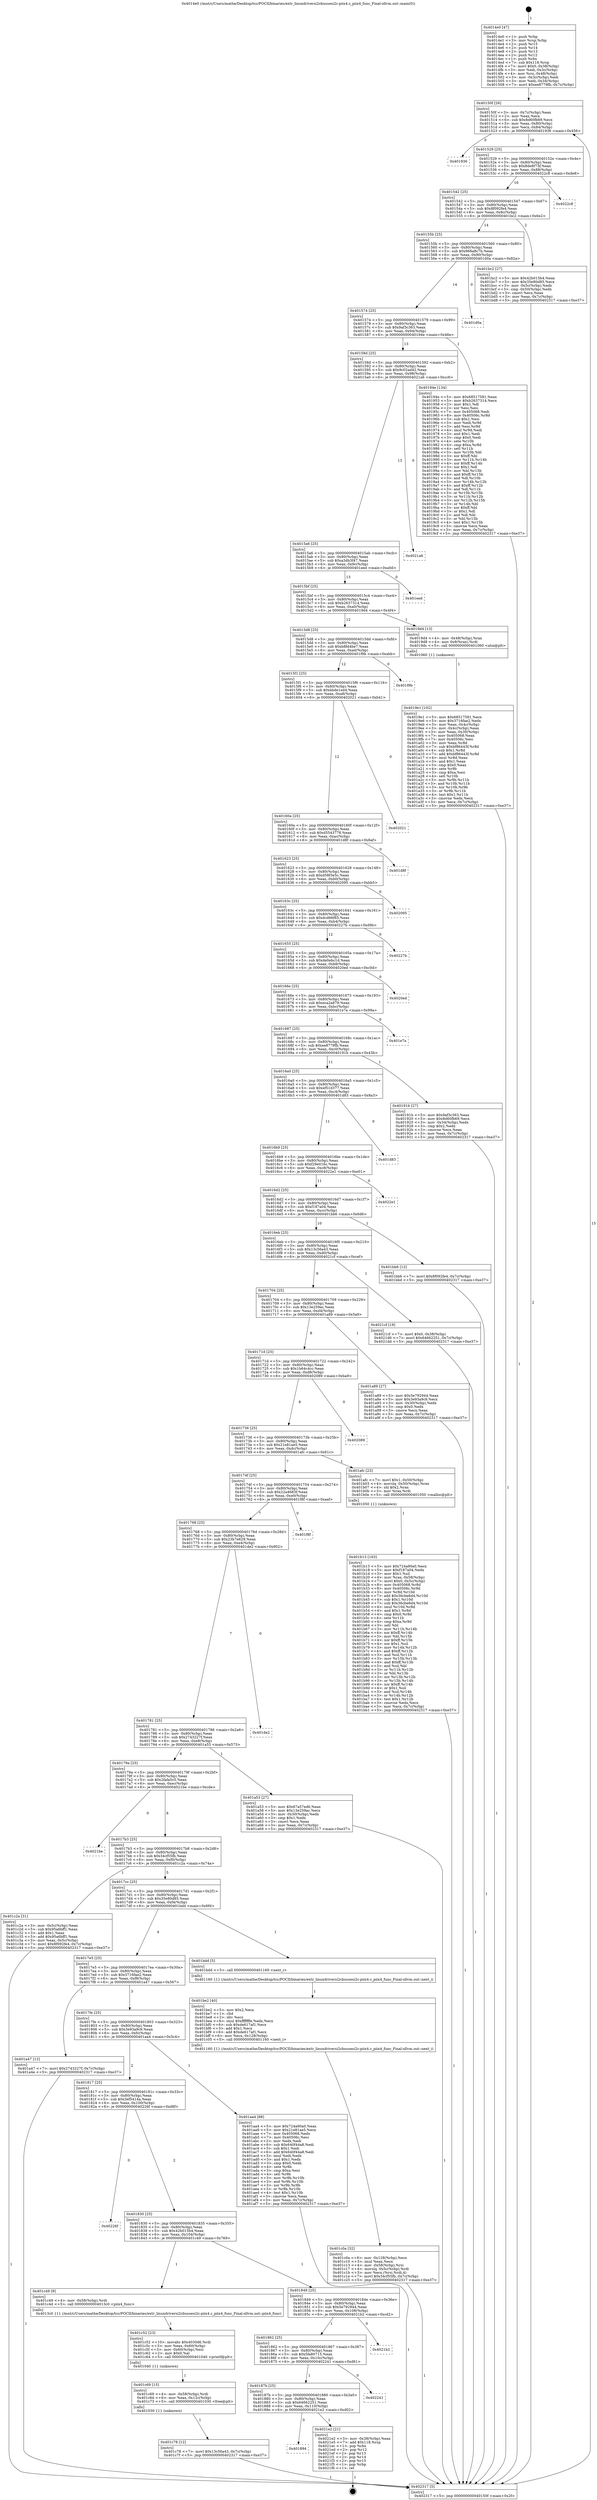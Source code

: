 digraph "0x4014e0" {
  label = "0x4014e0 (/mnt/c/Users/mathe/Desktop/tcc/POCII/binaries/extr_linuxdriversi2cbussesi2c-piix4.c_piix4_func_Final-ollvm.out::main(0))"
  labelloc = "t"
  node[shape=record]

  Entry [label="",width=0.3,height=0.3,shape=circle,fillcolor=black,style=filled]
  "0x40150f" [label="{
     0x40150f [26]\l
     | [instrs]\l
     &nbsp;&nbsp;0x40150f \<+3\>: mov -0x7c(%rbp),%eax\l
     &nbsp;&nbsp;0x401512 \<+2\>: mov %eax,%ecx\l
     &nbsp;&nbsp;0x401514 \<+6\>: sub $0x8d60fb69,%ecx\l
     &nbsp;&nbsp;0x40151a \<+3\>: mov %eax,-0x80(%rbp)\l
     &nbsp;&nbsp;0x40151d \<+6\>: mov %ecx,-0x84(%rbp)\l
     &nbsp;&nbsp;0x401523 \<+6\>: je 0000000000401936 \<main+0x456\>\l
  }"]
  "0x401936" [label="{
     0x401936\l
  }", style=dashed]
  "0x401529" [label="{
     0x401529 [25]\l
     | [instrs]\l
     &nbsp;&nbsp;0x401529 \<+5\>: jmp 000000000040152e \<main+0x4e\>\l
     &nbsp;&nbsp;0x40152e \<+3\>: mov -0x80(%rbp),%eax\l
     &nbsp;&nbsp;0x401531 \<+5\>: sub $0x8de8f73f,%eax\l
     &nbsp;&nbsp;0x401536 \<+6\>: mov %eax,-0x88(%rbp)\l
     &nbsp;&nbsp;0x40153c \<+6\>: je 00000000004022c8 \<main+0xde8\>\l
  }"]
  Exit [label="",width=0.3,height=0.3,shape=circle,fillcolor=black,style=filled,peripheries=2]
  "0x4022c8" [label="{
     0x4022c8\l
  }", style=dashed]
  "0x401542" [label="{
     0x401542 [25]\l
     | [instrs]\l
     &nbsp;&nbsp;0x401542 \<+5\>: jmp 0000000000401547 \<main+0x67\>\l
     &nbsp;&nbsp;0x401547 \<+3\>: mov -0x80(%rbp),%eax\l
     &nbsp;&nbsp;0x40154a \<+5\>: sub $0x8f092fe4,%eax\l
     &nbsp;&nbsp;0x40154f \<+6\>: mov %eax,-0x8c(%rbp)\l
     &nbsp;&nbsp;0x401555 \<+6\>: je 0000000000401bc2 \<main+0x6e2\>\l
  }"]
  "0x401894" [label="{
     0x401894\l
  }", style=dashed]
  "0x401bc2" [label="{
     0x401bc2 [27]\l
     | [instrs]\l
     &nbsp;&nbsp;0x401bc2 \<+5\>: mov $0x42b015b4,%eax\l
     &nbsp;&nbsp;0x401bc7 \<+5\>: mov $0x35e80d85,%ecx\l
     &nbsp;&nbsp;0x401bcc \<+3\>: mov -0x5c(%rbp),%edx\l
     &nbsp;&nbsp;0x401bcf \<+3\>: cmp -0x50(%rbp),%edx\l
     &nbsp;&nbsp;0x401bd2 \<+3\>: cmovl %ecx,%eax\l
     &nbsp;&nbsp;0x401bd5 \<+3\>: mov %eax,-0x7c(%rbp)\l
     &nbsp;&nbsp;0x401bd8 \<+5\>: jmp 0000000000402317 \<main+0xe37\>\l
  }"]
  "0x40155b" [label="{
     0x40155b [25]\l
     | [instrs]\l
     &nbsp;&nbsp;0x40155b \<+5\>: jmp 0000000000401560 \<main+0x80\>\l
     &nbsp;&nbsp;0x401560 \<+3\>: mov -0x80(%rbp),%eax\l
     &nbsp;&nbsp;0x401563 \<+5\>: sub $0x966a8c7b,%eax\l
     &nbsp;&nbsp;0x401568 \<+6\>: mov %eax,-0x90(%rbp)\l
     &nbsp;&nbsp;0x40156e \<+6\>: je 0000000000401d0a \<main+0x82a\>\l
  }"]
  "0x4021e2" [label="{
     0x4021e2 [21]\l
     | [instrs]\l
     &nbsp;&nbsp;0x4021e2 \<+3\>: mov -0x38(%rbp),%eax\l
     &nbsp;&nbsp;0x4021e5 \<+7\>: add $0x118,%rsp\l
     &nbsp;&nbsp;0x4021ec \<+1\>: pop %rbx\l
     &nbsp;&nbsp;0x4021ed \<+2\>: pop %r12\l
     &nbsp;&nbsp;0x4021ef \<+2\>: pop %r13\l
     &nbsp;&nbsp;0x4021f1 \<+2\>: pop %r14\l
     &nbsp;&nbsp;0x4021f3 \<+2\>: pop %r15\l
     &nbsp;&nbsp;0x4021f5 \<+1\>: pop %rbp\l
     &nbsp;&nbsp;0x4021f6 \<+1\>: ret\l
  }"]
  "0x401d0a" [label="{
     0x401d0a\l
  }", style=dashed]
  "0x401574" [label="{
     0x401574 [25]\l
     | [instrs]\l
     &nbsp;&nbsp;0x401574 \<+5\>: jmp 0000000000401579 \<main+0x99\>\l
     &nbsp;&nbsp;0x401579 \<+3\>: mov -0x80(%rbp),%eax\l
     &nbsp;&nbsp;0x40157c \<+5\>: sub $0x9af3c363,%eax\l
     &nbsp;&nbsp;0x401581 \<+6\>: mov %eax,-0x94(%rbp)\l
     &nbsp;&nbsp;0x401587 \<+6\>: je 000000000040194e \<main+0x46e\>\l
  }"]
  "0x40187b" [label="{
     0x40187b [25]\l
     | [instrs]\l
     &nbsp;&nbsp;0x40187b \<+5\>: jmp 0000000000401880 \<main+0x3a0\>\l
     &nbsp;&nbsp;0x401880 \<+3\>: mov -0x80(%rbp),%eax\l
     &nbsp;&nbsp;0x401883 \<+5\>: sub $0x64662251,%eax\l
     &nbsp;&nbsp;0x401888 \<+6\>: mov %eax,-0x110(%rbp)\l
     &nbsp;&nbsp;0x40188e \<+6\>: je 00000000004021e2 \<main+0xd02\>\l
  }"]
  "0x40194e" [label="{
     0x40194e [134]\l
     | [instrs]\l
     &nbsp;&nbsp;0x40194e \<+5\>: mov $0x68517581,%eax\l
     &nbsp;&nbsp;0x401953 \<+5\>: mov $0xb2637314,%ecx\l
     &nbsp;&nbsp;0x401958 \<+2\>: mov $0x1,%dl\l
     &nbsp;&nbsp;0x40195a \<+2\>: xor %esi,%esi\l
     &nbsp;&nbsp;0x40195c \<+7\>: mov 0x405068,%edi\l
     &nbsp;&nbsp;0x401963 \<+8\>: mov 0x40506c,%r8d\l
     &nbsp;&nbsp;0x40196b \<+3\>: sub $0x1,%esi\l
     &nbsp;&nbsp;0x40196e \<+3\>: mov %edi,%r9d\l
     &nbsp;&nbsp;0x401971 \<+3\>: add %esi,%r9d\l
     &nbsp;&nbsp;0x401974 \<+4\>: imul %r9d,%edi\l
     &nbsp;&nbsp;0x401978 \<+3\>: and $0x1,%edi\l
     &nbsp;&nbsp;0x40197b \<+3\>: cmp $0x0,%edi\l
     &nbsp;&nbsp;0x40197e \<+4\>: sete %r10b\l
     &nbsp;&nbsp;0x401982 \<+4\>: cmp $0xa,%r8d\l
     &nbsp;&nbsp;0x401986 \<+4\>: setl %r11b\l
     &nbsp;&nbsp;0x40198a \<+3\>: mov %r10b,%bl\l
     &nbsp;&nbsp;0x40198d \<+3\>: xor $0xff,%bl\l
     &nbsp;&nbsp;0x401990 \<+3\>: mov %r11b,%r14b\l
     &nbsp;&nbsp;0x401993 \<+4\>: xor $0xff,%r14b\l
     &nbsp;&nbsp;0x401997 \<+3\>: xor $0x1,%dl\l
     &nbsp;&nbsp;0x40199a \<+3\>: mov %bl,%r15b\l
     &nbsp;&nbsp;0x40199d \<+4\>: and $0xff,%r15b\l
     &nbsp;&nbsp;0x4019a1 \<+3\>: and %dl,%r10b\l
     &nbsp;&nbsp;0x4019a4 \<+3\>: mov %r14b,%r12b\l
     &nbsp;&nbsp;0x4019a7 \<+4\>: and $0xff,%r12b\l
     &nbsp;&nbsp;0x4019ab \<+3\>: and %dl,%r11b\l
     &nbsp;&nbsp;0x4019ae \<+3\>: or %r10b,%r15b\l
     &nbsp;&nbsp;0x4019b1 \<+3\>: or %r11b,%r12b\l
     &nbsp;&nbsp;0x4019b4 \<+3\>: xor %r12b,%r15b\l
     &nbsp;&nbsp;0x4019b7 \<+3\>: or %r14b,%bl\l
     &nbsp;&nbsp;0x4019ba \<+3\>: xor $0xff,%bl\l
     &nbsp;&nbsp;0x4019bd \<+3\>: or $0x1,%dl\l
     &nbsp;&nbsp;0x4019c0 \<+2\>: and %dl,%bl\l
     &nbsp;&nbsp;0x4019c2 \<+3\>: or %bl,%r15b\l
     &nbsp;&nbsp;0x4019c5 \<+4\>: test $0x1,%r15b\l
     &nbsp;&nbsp;0x4019c9 \<+3\>: cmovne %ecx,%eax\l
     &nbsp;&nbsp;0x4019cc \<+3\>: mov %eax,-0x7c(%rbp)\l
     &nbsp;&nbsp;0x4019cf \<+5\>: jmp 0000000000402317 \<main+0xe37\>\l
  }"]
  "0x40158d" [label="{
     0x40158d [25]\l
     | [instrs]\l
     &nbsp;&nbsp;0x40158d \<+5\>: jmp 0000000000401592 \<main+0xb2\>\l
     &nbsp;&nbsp;0x401592 \<+3\>: mov -0x80(%rbp),%eax\l
     &nbsp;&nbsp;0x401595 \<+5\>: sub $0x9c02ad42,%eax\l
     &nbsp;&nbsp;0x40159a \<+6\>: mov %eax,-0x98(%rbp)\l
     &nbsp;&nbsp;0x4015a0 \<+6\>: je 00000000004021a6 \<main+0xcc6\>\l
  }"]
  "0x402241" [label="{
     0x402241\l
  }", style=dashed]
  "0x4021a6" [label="{
     0x4021a6\l
  }", style=dashed]
  "0x4015a6" [label="{
     0x4015a6 [25]\l
     | [instrs]\l
     &nbsp;&nbsp;0x4015a6 \<+5\>: jmp 00000000004015ab \<main+0xcb\>\l
     &nbsp;&nbsp;0x4015ab \<+3\>: mov -0x80(%rbp),%eax\l
     &nbsp;&nbsp;0x4015ae \<+5\>: sub $0xa3db3f47,%eax\l
     &nbsp;&nbsp;0x4015b3 \<+6\>: mov %eax,-0x9c(%rbp)\l
     &nbsp;&nbsp;0x4015b9 \<+6\>: je 0000000000401eed \<main+0xa0d\>\l
  }"]
  "0x401862" [label="{
     0x401862 [25]\l
     | [instrs]\l
     &nbsp;&nbsp;0x401862 \<+5\>: jmp 0000000000401867 \<main+0x387\>\l
     &nbsp;&nbsp;0x401867 \<+3\>: mov -0x80(%rbp),%eax\l
     &nbsp;&nbsp;0x40186a \<+5\>: sub $0x5fa80715,%eax\l
     &nbsp;&nbsp;0x40186f \<+6\>: mov %eax,-0x10c(%rbp)\l
     &nbsp;&nbsp;0x401875 \<+6\>: je 0000000000402241 \<main+0xd61\>\l
  }"]
  "0x401eed" [label="{
     0x401eed\l
  }", style=dashed]
  "0x4015bf" [label="{
     0x4015bf [25]\l
     | [instrs]\l
     &nbsp;&nbsp;0x4015bf \<+5\>: jmp 00000000004015c4 \<main+0xe4\>\l
     &nbsp;&nbsp;0x4015c4 \<+3\>: mov -0x80(%rbp),%eax\l
     &nbsp;&nbsp;0x4015c7 \<+5\>: sub $0xb2637314,%eax\l
     &nbsp;&nbsp;0x4015cc \<+6\>: mov %eax,-0xa0(%rbp)\l
     &nbsp;&nbsp;0x4015d2 \<+6\>: je 00000000004019d4 \<main+0x4f4\>\l
  }"]
  "0x4021b2" [label="{
     0x4021b2\l
  }", style=dashed]
  "0x4019d4" [label="{
     0x4019d4 [13]\l
     | [instrs]\l
     &nbsp;&nbsp;0x4019d4 \<+4\>: mov -0x48(%rbp),%rax\l
     &nbsp;&nbsp;0x4019d8 \<+4\>: mov 0x8(%rax),%rdi\l
     &nbsp;&nbsp;0x4019dc \<+5\>: call 0000000000401060 \<atoi@plt\>\l
     | [calls]\l
     &nbsp;&nbsp;0x401060 \{1\} (unknown)\l
  }"]
  "0x4015d8" [label="{
     0x4015d8 [25]\l
     | [instrs]\l
     &nbsp;&nbsp;0x4015d8 \<+5\>: jmp 00000000004015dd \<main+0xfd\>\l
     &nbsp;&nbsp;0x4015dd \<+3\>: mov -0x80(%rbp),%eax\l
     &nbsp;&nbsp;0x4015e0 \<+5\>: sub $0xb8fd4be7,%eax\l
     &nbsp;&nbsp;0x4015e5 \<+6\>: mov %eax,-0xa4(%rbp)\l
     &nbsp;&nbsp;0x4015eb \<+6\>: je 0000000000401f9b \<main+0xabb\>\l
  }"]
  "0x401c78" [label="{
     0x401c78 [12]\l
     | [instrs]\l
     &nbsp;&nbsp;0x401c78 \<+7\>: movl $0x13c56a43,-0x7c(%rbp)\l
     &nbsp;&nbsp;0x401c7f \<+5\>: jmp 0000000000402317 \<main+0xe37\>\l
  }"]
  "0x401f9b" [label="{
     0x401f9b\l
  }", style=dashed]
  "0x4015f1" [label="{
     0x4015f1 [25]\l
     | [instrs]\l
     &nbsp;&nbsp;0x4015f1 \<+5\>: jmp 00000000004015f6 \<main+0x116\>\l
     &nbsp;&nbsp;0x4015f6 \<+3\>: mov -0x80(%rbp),%eax\l
     &nbsp;&nbsp;0x4015f9 \<+5\>: sub $0xbbde1ed4,%eax\l
     &nbsp;&nbsp;0x4015fe \<+6\>: mov %eax,-0xa8(%rbp)\l
     &nbsp;&nbsp;0x401604 \<+6\>: je 0000000000402021 \<main+0xb41\>\l
  }"]
  "0x401c69" [label="{
     0x401c69 [15]\l
     | [instrs]\l
     &nbsp;&nbsp;0x401c69 \<+4\>: mov -0x58(%rbp),%rdi\l
     &nbsp;&nbsp;0x401c6d \<+6\>: mov %eax,-0x12c(%rbp)\l
     &nbsp;&nbsp;0x401c73 \<+5\>: call 0000000000401030 \<free@plt\>\l
     | [calls]\l
     &nbsp;&nbsp;0x401030 \{1\} (unknown)\l
  }"]
  "0x402021" [label="{
     0x402021\l
  }", style=dashed]
  "0x40160a" [label="{
     0x40160a [25]\l
     | [instrs]\l
     &nbsp;&nbsp;0x40160a \<+5\>: jmp 000000000040160f \<main+0x12f\>\l
     &nbsp;&nbsp;0x40160f \<+3\>: mov -0x80(%rbp),%eax\l
     &nbsp;&nbsp;0x401612 \<+5\>: sub $0xd5543778,%eax\l
     &nbsp;&nbsp;0x401617 \<+6\>: mov %eax,-0xac(%rbp)\l
     &nbsp;&nbsp;0x40161d \<+6\>: je 0000000000401d8f \<main+0x8af\>\l
  }"]
  "0x401c52" [label="{
     0x401c52 [23]\l
     | [instrs]\l
     &nbsp;&nbsp;0x401c52 \<+10\>: movabs $0x4030d6,%rdi\l
     &nbsp;&nbsp;0x401c5c \<+3\>: mov %eax,-0x60(%rbp)\l
     &nbsp;&nbsp;0x401c5f \<+3\>: mov -0x60(%rbp),%esi\l
     &nbsp;&nbsp;0x401c62 \<+2\>: mov $0x0,%al\l
     &nbsp;&nbsp;0x401c64 \<+5\>: call 0000000000401040 \<printf@plt\>\l
     | [calls]\l
     &nbsp;&nbsp;0x401040 \{1\} (unknown)\l
  }"]
  "0x401d8f" [label="{
     0x401d8f\l
  }", style=dashed]
  "0x401623" [label="{
     0x401623 [25]\l
     | [instrs]\l
     &nbsp;&nbsp;0x401623 \<+5\>: jmp 0000000000401628 \<main+0x148\>\l
     &nbsp;&nbsp;0x401628 \<+3\>: mov -0x80(%rbp),%eax\l
     &nbsp;&nbsp;0x40162b \<+5\>: sub $0xd58f3e5c,%eax\l
     &nbsp;&nbsp;0x401630 \<+6\>: mov %eax,-0xb0(%rbp)\l
     &nbsp;&nbsp;0x401636 \<+6\>: je 0000000000402095 \<main+0xbb5\>\l
  }"]
  "0x401849" [label="{
     0x401849 [25]\l
     | [instrs]\l
     &nbsp;&nbsp;0x401849 \<+5\>: jmp 000000000040184e \<main+0x36e\>\l
     &nbsp;&nbsp;0x40184e \<+3\>: mov -0x80(%rbp),%eax\l
     &nbsp;&nbsp;0x401851 \<+5\>: sub $0x5e792944,%eax\l
     &nbsp;&nbsp;0x401856 \<+6\>: mov %eax,-0x108(%rbp)\l
     &nbsp;&nbsp;0x40185c \<+6\>: je 00000000004021b2 \<main+0xcd2\>\l
  }"]
  "0x402095" [label="{
     0x402095\l
  }", style=dashed]
  "0x40163c" [label="{
     0x40163c [25]\l
     | [instrs]\l
     &nbsp;&nbsp;0x40163c \<+5\>: jmp 0000000000401641 \<main+0x161\>\l
     &nbsp;&nbsp;0x401641 \<+3\>: mov -0x80(%rbp),%eax\l
     &nbsp;&nbsp;0x401644 \<+5\>: sub $0xdcd66f65,%eax\l
     &nbsp;&nbsp;0x401649 \<+6\>: mov %eax,-0xb4(%rbp)\l
     &nbsp;&nbsp;0x40164f \<+6\>: je 000000000040227b \<main+0xd9b\>\l
  }"]
  "0x401c49" [label="{
     0x401c49 [9]\l
     | [instrs]\l
     &nbsp;&nbsp;0x401c49 \<+4\>: mov -0x58(%rbp),%rdi\l
     &nbsp;&nbsp;0x401c4d \<+5\>: call 00000000004013c0 \<piix4_func\>\l
     | [calls]\l
     &nbsp;&nbsp;0x4013c0 \{1\} (/mnt/c/Users/mathe/Desktop/tcc/POCII/binaries/extr_linuxdriversi2cbussesi2c-piix4.c_piix4_func_Final-ollvm.out::piix4_func)\l
  }"]
  "0x40227b" [label="{
     0x40227b\l
  }", style=dashed]
  "0x401655" [label="{
     0x401655 [25]\l
     | [instrs]\l
     &nbsp;&nbsp;0x401655 \<+5\>: jmp 000000000040165a \<main+0x17a\>\l
     &nbsp;&nbsp;0x40165a \<+3\>: mov -0x80(%rbp),%eax\l
     &nbsp;&nbsp;0x40165d \<+5\>: sub $0xde0ebc1d,%eax\l
     &nbsp;&nbsp;0x401662 \<+6\>: mov %eax,-0xb8(%rbp)\l
     &nbsp;&nbsp;0x401668 \<+6\>: je 00000000004020ed \<main+0xc0d\>\l
  }"]
  "0x401830" [label="{
     0x401830 [25]\l
     | [instrs]\l
     &nbsp;&nbsp;0x401830 \<+5\>: jmp 0000000000401835 \<main+0x355\>\l
     &nbsp;&nbsp;0x401835 \<+3\>: mov -0x80(%rbp),%eax\l
     &nbsp;&nbsp;0x401838 \<+5\>: sub $0x42b015b4,%eax\l
     &nbsp;&nbsp;0x40183d \<+6\>: mov %eax,-0x104(%rbp)\l
     &nbsp;&nbsp;0x401843 \<+6\>: je 0000000000401c49 \<main+0x769\>\l
  }"]
  "0x4020ed" [label="{
     0x4020ed\l
  }", style=dashed]
  "0x40166e" [label="{
     0x40166e [25]\l
     | [instrs]\l
     &nbsp;&nbsp;0x40166e \<+5\>: jmp 0000000000401673 \<main+0x193\>\l
     &nbsp;&nbsp;0x401673 \<+3\>: mov -0x80(%rbp),%eax\l
     &nbsp;&nbsp;0x401676 \<+5\>: sub $0xeca2a879,%eax\l
     &nbsp;&nbsp;0x40167b \<+6\>: mov %eax,-0xbc(%rbp)\l
     &nbsp;&nbsp;0x401681 \<+6\>: je 0000000000401e7a \<main+0x99a\>\l
  }"]
  "0x40226f" [label="{
     0x40226f\l
  }", style=dashed]
  "0x401e7a" [label="{
     0x401e7a\l
  }", style=dashed]
  "0x401687" [label="{
     0x401687 [25]\l
     | [instrs]\l
     &nbsp;&nbsp;0x401687 \<+5\>: jmp 000000000040168c \<main+0x1ac\>\l
     &nbsp;&nbsp;0x40168c \<+3\>: mov -0x80(%rbp),%eax\l
     &nbsp;&nbsp;0x40168f \<+5\>: sub $0xee8779fb,%eax\l
     &nbsp;&nbsp;0x401694 \<+6\>: mov %eax,-0xc0(%rbp)\l
     &nbsp;&nbsp;0x40169a \<+6\>: je 000000000040191b \<main+0x43b\>\l
  }"]
  "0x401c0a" [label="{
     0x401c0a [32]\l
     | [instrs]\l
     &nbsp;&nbsp;0x401c0a \<+6\>: mov -0x128(%rbp),%ecx\l
     &nbsp;&nbsp;0x401c10 \<+3\>: imul %eax,%ecx\l
     &nbsp;&nbsp;0x401c13 \<+4\>: mov -0x58(%rbp),%rsi\l
     &nbsp;&nbsp;0x401c17 \<+4\>: movslq -0x5c(%rbp),%rdi\l
     &nbsp;&nbsp;0x401c1b \<+3\>: mov %ecx,(%rsi,%rdi,4)\l
     &nbsp;&nbsp;0x401c1e \<+7\>: movl $0x34cf55fb,-0x7c(%rbp)\l
     &nbsp;&nbsp;0x401c25 \<+5\>: jmp 0000000000402317 \<main+0xe37\>\l
  }"]
  "0x40191b" [label="{
     0x40191b [27]\l
     | [instrs]\l
     &nbsp;&nbsp;0x40191b \<+5\>: mov $0x9af3c363,%eax\l
     &nbsp;&nbsp;0x401920 \<+5\>: mov $0x8d60fb69,%ecx\l
     &nbsp;&nbsp;0x401925 \<+3\>: mov -0x34(%rbp),%edx\l
     &nbsp;&nbsp;0x401928 \<+3\>: cmp $0x2,%edx\l
     &nbsp;&nbsp;0x40192b \<+3\>: cmovne %ecx,%eax\l
     &nbsp;&nbsp;0x40192e \<+3\>: mov %eax,-0x7c(%rbp)\l
     &nbsp;&nbsp;0x401931 \<+5\>: jmp 0000000000402317 \<main+0xe37\>\l
  }"]
  "0x4016a0" [label="{
     0x4016a0 [25]\l
     | [instrs]\l
     &nbsp;&nbsp;0x4016a0 \<+5\>: jmp 00000000004016a5 \<main+0x1c5\>\l
     &nbsp;&nbsp;0x4016a5 \<+3\>: mov -0x80(%rbp),%eax\l
     &nbsp;&nbsp;0x4016a8 \<+5\>: sub $0xef51d377,%eax\l
     &nbsp;&nbsp;0x4016ad \<+6\>: mov %eax,-0xc4(%rbp)\l
     &nbsp;&nbsp;0x4016b3 \<+6\>: je 0000000000401d83 \<main+0x8a3\>\l
  }"]
  "0x402317" [label="{
     0x402317 [5]\l
     | [instrs]\l
     &nbsp;&nbsp;0x402317 \<+5\>: jmp 000000000040150f \<main+0x2f\>\l
  }"]
  "0x4014e0" [label="{
     0x4014e0 [47]\l
     | [instrs]\l
     &nbsp;&nbsp;0x4014e0 \<+1\>: push %rbp\l
     &nbsp;&nbsp;0x4014e1 \<+3\>: mov %rsp,%rbp\l
     &nbsp;&nbsp;0x4014e4 \<+2\>: push %r15\l
     &nbsp;&nbsp;0x4014e6 \<+2\>: push %r14\l
     &nbsp;&nbsp;0x4014e8 \<+2\>: push %r13\l
     &nbsp;&nbsp;0x4014ea \<+2\>: push %r12\l
     &nbsp;&nbsp;0x4014ec \<+1\>: push %rbx\l
     &nbsp;&nbsp;0x4014ed \<+7\>: sub $0x118,%rsp\l
     &nbsp;&nbsp;0x4014f4 \<+7\>: movl $0x0,-0x38(%rbp)\l
     &nbsp;&nbsp;0x4014fb \<+3\>: mov %edi,-0x3c(%rbp)\l
     &nbsp;&nbsp;0x4014fe \<+4\>: mov %rsi,-0x48(%rbp)\l
     &nbsp;&nbsp;0x401502 \<+3\>: mov -0x3c(%rbp),%edi\l
     &nbsp;&nbsp;0x401505 \<+3\>: mov %edi,-0x34(%rbp)\l
     &nbsp;&nbsp;0x401508 \<+7\>: movl $0xee8779fb,-0x7c(%rbp)\l
  }"]
  "0x4019e1" [label="{
     0x4019e1 [102]\l
     | [instrs]\l
     &nbsp;&nbsp;0x4019e1 \<+5\>: mov $0x68517581,%ecx\l
     &nbsp;&nbsp;0x4019e6 \<+5\>: mov $0x3716fae2,%edx\l
     &nbsp;&nbsp;0x4019eb \<+3\>: mov %eax,-0x4c(%rbp)\l
     &nbsp;&nbsp;0x4019ee \<+3\>: mov -0x4c(%rbp),%eax\l
     &nbsp;&nbsp;0x4019f1 \<+3\>: mov %eax,-0x30(%rbp)\l
     &nbsp;&nbsp;0x4019f4 \<+7\>: mov 0x405068,%eax\l
     &nbsp;&nbsp;0x4019fb \<+7\>: mov 0x40506c,%esi\l
     &nbsp;&nbsp;0x401a02 \<+3\>: mov %eax,%r8d\l
     &nbsp;&nbsp;0x401a05 \<+7\>: sub $0xbf86443f,%r8d\l
     &nbsp;&nbsp;0x401a0c \<+4\>: sub $0x1,%r8d\l
     &nbsp;&nbsp;0x401a10 \<+7\>: add $0xbf86443f,%r8d\l
     &nbsp;&nbsp;0x401a17 \<+4\>: imul %r8d,%eax\l
     &nbsp;&nbsp;0x401a1b \<+3\>: and $0x1,%eax\l
     &nbsp;&nbsp;0x401a1e \<+3\>: cmp $0x0,%eax\l
     &nbsp;&nbsp;0x401a21 \<+4\>: sete %r9b\l
     &nbsp;&nbsp;0x401a25 \<+3\>: cmp $0xa,%esi\l
     &nbsp;&nbsp;0x401a28 \<+4\>: setl %r10b\l
     &nbsp;&nbsp;0x401a2c \<+3\>: mov %r9b,%r11b\l
     &nbsp;&nbsp;0x401a2f \<+3\>: and %r10b,%r11b\l
     &nbsp;&nbsp;0x401a32 \<+3\>: xor %r10b,%r9b\l
     &nbsp;&nbsp;0x401a35 \<+3\>: or %r9b,%r11b\l
     &nbsp;&nbsp;0x401a38 \<+4\>: test $0x1,%r11b\l
     &nbsp;&nbsp;0x401a3c \<+3\>: cmovne %edx,%ecx\l
     &nbsp;&nbsp;0x401a3f \<+3\>: mov %ecx,-0x7c(%rbp)\l
     &nbsp;&nbsp;0x401a42 \<+5\>: jmp 0000000000402317 \<main+0xe37\>\l
  }"]
  "0x401be2" [label="{
     0x401be2 [40]\l
     | [instrs]\l
     &nbsp;&nbsp;0x401be2 \<+5\>: mov $0x2,%ecx\l
     &nbsp;&nbsp;0x401be7 \<+1\>: cltd\l
     &nbsp;&nbsp;0x401be8 \<+2\>: idiv %ecx\l
     &nbsp;&nbsp;0x401bea \<+6\>: imul $0xfffffffe,%edx,%ecx\l
     &nbsp;&nbsp;0x401bf0 \<+6\>: sub $0xde617af1,%ecx\l
     &nbsp;&nbsp;0x401bf6 \<+3\>: add $0x1,%ecx\l
     &nbsp;&nbsp;0x401bf9 \<+6\>: add $0xde617af1,%ecx\l
     &nbsp;&nbsp;0x401bff \<+6\>: mov %ecx,-0x128(%rbp)\l
     &nbsp;&nbsp;0x401c05 \<+5\>: call 0000000000401160 \<next_i\>\l
     | [calls]\l
     &nbsp;&nbsp;0x401160 \{1\} (/mnt/c/Users/mathe/Desktop/tcc/POCII/binaries/extr_linuxdriversi2cbussesi2c-piix4.c_piix4_func_Final-ollvm.out::next_i)\l
  }"]
  "0x401d83" [label="{
     0x401d83\l
  }", style=dashed]
  "0x4016b9" [label="{
     0x4016b9 [25]\l
     | [instrs]\l
     &nbsp;&nbsp;0x4016b9 \<+5\>: jmp 00000000004016be \<main+0x1de\>\l
     &nbsp;&nbsp;0x4016be \<+3\>: mov -0x80(%rbp),%eax\l
     &nbsp;&nbsp;0x4016c1 \<+5\>: sub $0xf29e016c,%eax\l
     &nbsp;&nbsp;0x4016c6 \<+6\>: mov %eax,-0xc8(%rbp)\l
     &nbsp;&nbsp;0x4016cc \<+6\>: je 00000000004022e1 \<main+0xe01\>\l
  }"]
  "0x401b13" [label="{
     0x401b13 [163]\l
     | [instrs]\l
     &nbsp;&nbsp;0x401b13 \<+5\>: mov $0x724a90a0,%ecx\l
     &nbsp;&nbsp;0x401b18 \<+5\>: mov $0xf187a04,%edx\l
     &nbsp;&nbsp;0x401b1d \<+3\>: mov $0x1,%sil\l
     &nbsp;&nbsp;0x401b20 \<+4\>: mov %rax,-0x58(%rbp)\l
     &nbsp;&nbsp;0x401b24 \<+7\>: movl $0x0,-0x5c(%rbp)\l
     &nbsp;&nbsp;0x401b2b \<+8\>: mov 0x405068,%r8d\l
     &nbsp;&nbsp;0x401b33 \<+8\>: mov 0x40506c,%r9d\l
     &nbsp;&nbsp;0x401b3b \<+3\>: mov %r8d,%r10d\l
     &nbsp;&nbsp;0x401b3e \<+7\>: add $0x36cbe6d4,%r10d\l
     &nbsp;&nbsp;0x401b45 \<+4\>: sub $0x1,%r10d\l
     &nbsp;&nbsp;0x401b49 \<+7\>: sub $0x36cbe6d4,%r10d\l
     &nbsp;&nbsp;0x401b50 \<+4\>: imul %r10d,%r8d\l
     &nbsp;&nbsp;0x401b54 \<+4\>: and $0x1,%r8d\l
     &nbsp;&nbsp;0x401b58 \<+4\>: cmp $0x0,%r8d\l
     &nbsp;&nbsp;0x401b5c \<+4\>: sete %r11b\l
     &nbsp;&nbsp;0x401b60 \<+4\>: cmp $0xa,%r9d\l
     &nbsp;&nbsp;0x401b64 \<+3\>: setl %bl\l
     &nbsp;&nbsp;0x401b67 \<+3\>: mov %r11b,%r14b\l
     &nbsp;&nbsp;0x401b6a \<+4\>: xor $0xff,%r14b\l
     &nbsp;&nbsp;0x401b6e \<+3\>: mov %bl,%r15b\l
     &nbsp;&nbsp;0x401b71 \<+4\>: xor $0xff,%r15b\l
     &nbsp;&nbsp;0x401b75 \<+4\>: xor $0x1,%sil\l
     &nbsp;&nbsp;0x401b79 \<+3\>: mov %r14b,%r12b\l
     &nbsp;&nbsp;0x401b7c \<+4\>: and $0xff,%r12b\l
     &nbsp;&nbsp;0x401b80 \<+3\>: and %sil,%r11b\l
     &nbsp;&nbsp;0x401b83 \<+3\>: mov %r15b,%r13b\l
     &nbsp;&nbsp;0x401b86 \<+4\>: and $0xff,%r13b\l
     &nbsp;&nbsp;0x401b8a \<+3\>: and %sil,%bl\l
     &nbsp;&nbsp;0x401b8d \<+3\>: or %r11b,%r12b\l
     &nbsp;&nbsp;0x401b90 \<+3\>: or %bl,%r13b\l
     &nbsp;&nbsp;0x401b93 \<+3\>: xor %r13b,%r12b\l
     &nbsp;&nbsp;0x401b96 \<+3\>: or %r15b,%r14b\l
     &nbsp;&nbsp;0x401b99 \<+4\>: xor $0xff,%r14b\l
     &nbsp;&nbsp;0x401b9d \<+4\>: or $0x1,%sil\l
     &nbsp;&nbsp;0x401ba1 \<+3\>: and %sil,%r14b\l
     &nbsp;&nbsp;0x401ba4 \<+3\>: or %r14b,%r12b\l
     &nbsp;&nbsp;0x401ba7 \<+4\>: test $0x1,%r12b\l
     &nbsp;&nbsp;0x401bab \<+3\>: cmovne %edx,%ecx\l
     &nbsp;&nbsp;0x401bae \<+3\>: mov %ecx,-0x7c(%rbp)\l
     &nbsp;&nbsp;0x401bb1 \<+5\>: jmp 0000000000402317 \<main+0xe37\>\l
  }"]
  "0x4022e1" [label="{
     0x4022e1\l
  }", style=dashed]
  "0x4016d2" [label="{
     0x4016d2 [25]\l
     | [instrs]\l
     &nbsp;&nbsp;0x4016d2 \<+5\>: jmp 00000000004016d7 \<main+0x1f7\>\l
     &nbsp;&nbsp;0x4016d7 \<+3\>: mov -0x80(%rbp),%eax\l
     &nbsp;&nbsp;0x4016da \<+5\>: sub $0xf187a04,%eax\l
     &nbsp;&nbsp;0x4016df \<+6\>: mov %eax,-0xcc(%rbp)\l
     &nbsp;&nbsp;0x4016e5 \<+6\>: je 0000000000401bb6 \<main+0x6d6\>\l
  }"]
  "0x401817" [label="{
     0x401817 [25]\l
     | [instrs]\l
     &nbsp;&nbsp;0x401817 \<+5\>: jmp 000000000040181c \<main+0x33c\>\l
     &nbsp;&nbsp;0x40181c \<+3\>: mov -0x80(%rbp),%eax\l
     &nbsp;&nbsp;0x40181f \<+5\>: sub $0x3ef5414a,%eax\l
     &nbsp;&nbsp;0x401824 \<+6\>: mov %eax,-0x100(%rbp)\l
     &nbsp;&nbsp;0x40182a \<+6\>: je 000000000040226f \<main+0xd8f\>\l
  }"]
  "0x401bb6" [label="{
     0x401bb6 [12]\l
     | [instrs]\l
     &nbsp;&nbsp;0x401bb6 \<+7\>: movl $0x8f092fe4,-0x7c(%rbp)\l
     &nbsp;&nbsp;0x401bbd \<+5\>: jmp 0000000000402317 \<main+0xe37\>\l
  }"]
  "0x4016eb" [label="{
     0x4016eb [25]\l
     | [instrs]\l
     &nbsp;&nbsp;0x4016eb \<+5\>: jmp 00000000004016f0 \<main+0x210\>\l
     &nbsp;&nbsp;0x4016f0 \<+3\>: mov -0x80(%rbp),%eax\l
     &nbsp;&nbsp;0x4016f3 \<+5\>: sub $0x13c56a43,%eax\l
     &nbsp;&nbsp;0x4016f8 \<+6\>: mov %eax,-0xd0(%rbp)\l
     &nbsp;&nbsp;0x4016fe \<+6\>: je 00000000004021cf \<main+0xcef\>\l
  }"]
  "0x401aa4" [label="{
     0x401aa4 [88]\l
     | [instrs]\l
     &nbsp;&nbsp;0x401aa4 \<+5\>: mov $0x724a90a0,%eax\l
     &nbsp;&nbsp;0x401aa9 \<+5\>: mov $0x21e81ae5,%ecx\l
     &nbsp;&nbsp;0x401aae \<+7\>: mov 0x405068,%edx\l
     &nbsp;&nbsp;0x401ab5 \<+7\>: mov 0x40506c,%esi\l
     &nbsp;&nbsp;0x401abc \<+2\>: mov %edx,%edi\l
     &nbsp;&nbsp;0x401abe \<+6\>: sub $0x640f44a8,%edi\l
     &nbsp;&nbsp;0x401ac4 \<+3\>: sub $0x1,%edi\l
     &nbsp;&nbsp;0x401ac7 \<+6\>: add $0x640f44a8,%edi\l
     &nbsp;&nbsp;0x401acd \<+3\>: imul %edi,%edx\l
     &nbsp;&nbsp;0x401ad0 \<+3\>: and $0x1,%edx\l
     &nbsp;&nbsp;0x401ad3 \<+3\>: cmp $0x0,%edx\l
     &nbsp;&nbsp;0x401ad6 \<+4\>: sete %r8b\l
     &nbsp;&nbsp;0x401ada \<+3\>: cmp $0xa,%esi\l
     &nbsp;&nbsp;0x401add \<+4\>: setl %r9b\l
     &nbsp;&nbsp;0x401ae1 \<+3\>: mov %r8b,%r10b\l
     &nbsp;&nbsp;0x401ae4 \<+3\>: and %r9b,%r10b\l
     &nbsp;&nbsp;0x401ae7 \<+3\>: xor %r9b,%r8b\l
     &nbsp;&nbsp;0x401aea \<+3\>: or %r8b,%r10b\l
     &nbsp;&nbsp;0x401aed \<+4\>: test $0x1,%r10b\l
     &nbsp;&nbsp;0x401af1 \<+3\>: cmovne %ecx,%eax\l
     &nbsp;&nbsp;0x401af4 \<+3\>: mov %eax,-0x7c(%rbp)\l
     &nbsp;&nbsp;0x401af7 \<+5\>: jmp 0000000000402317 \<main+0xe37\>\l
  }"]
  "0x4021cf" [label="{
     0x4021cf [19]\l
     | [instrs]\l
     &nbsp;&nbsp;0x4021cf \<+7\>: movl $0x0,-0x38(%rbp)\l
     &nbsp;&nbsp;0x4021d6 \<+7\>: movl $0x64662251,-0x7c(%rbp)\l
     &nbsp;&nbsp;0x4021dd \<+5\>: jmp 0000000000402317 \<main+0xe37\>\l
  }"]
  "0x401704" [label="{
     0x401704 [25]\l
     | [instrs]\l
     &nbsp;&nbsp;0x401704 \<+5\>: jmp 0000000000401709 \<main+0x229\>\l
     &nbsp;&nbsp;0x401709 \<+3\>: mov -0x80(%rbp),%eax\l
     &nbsp;&nbsp;0x40170c \<+5\>: sub $0x13e259ac,%eax\l
     &nbsp;&nbsp;0x401711 \<+6\>: mov %eax,-0xd4(%rbp)\l
     &nbsp;&nbsp;0x401717 \<+6\>: je 0000000000401a89 \<main+0x5a9\>\l
  }"]
  "0x4017fe" [label="{
     0x4017fe [25]\l
     | [instrs]\l
     &nbsp;&nbsp;0x4017fe \<+5\>: jmp 0000000000401803 \<main+0x323\>\l
     &nbsp;&nbsp;0x401803 \<+3\>: mov -0x80(%rbp),%eax\l
     &nbsp;&nbsp;0x401806 \<+5\>: sub $0x3e93a9c9,%eax\l
     &nbsp;&nbsp;0x40180b \<+6\>: mov %eax,-0xfc(%rbp)\l
     &nbsp;&nbsp;0x401811 \<+6\>: je 0000000000401aa4 \<main+0x5c4\>\l
  }"]
  "0x401a89" [label="{
     0x401a89 [27]\l
     | [instrs]\l
     &nbsp;&nbsp;0x401a89 \<+5\>: mov $0x5e792944,%eax\l
     &nbsp;&nbsp;0x401a8e \<+5\>: mov $0x3e93a9c9,%ecx\l
     &nbsp;&nbsp;0x401a93 \<+3\>: mov -0x30(%rbp),%edx\l
     &nbsp;&nbsp;0x401a96 \<+3\>: cmp $0x0,%edx\l
     &nbsp;&nbsp;0x401a99 \<+3\>: cmove %ecx,%eax\l
     &nbsp;&nbsp;0x401a9c \<+3\>: mov %eax,-0x7c(%rbp)\l
     &nbsp;&nbsp;0x401a9f \<+5\>: jmp 0000000000402317 \<main+0xe37\>\l
  }"]
  "0x40171d" [label="{
     0x40171d [25]\l
     | [instrs]\l
     &nbsp;&nbsp;0x40171d \<+5\>: jmp 0000000000401722 \<main+0x242\>\l
     &nbsp;&nbsp;0x401722 \<+3\>: mov -0x80(%rbp),%eax\l
     &nbsp;&nbsp;0x401725 \<+5\>: sub $0x1b64c4cc,%eax\l
     &nbsp;&nbsp;0x40172a \<+6\>: mov %eax,-0xd8(%rbp)\l
     &nbsp;&nbsp;0x401730 \<+6\>: je 0000000000402089 \<main+0xba9\>\l
  }"]
  "0x401a47" [label="{
     0x401a47 [12]\l
     | [instrs]\l
     &nbsp;&nbsp;0x401a47 \<+7\>: movl $0x2743227f,-0x7c(%rbp)\l
     &nbsp;&nbsp;0x401a4e \<+5\>: jmp 0000000000402317 \<main+0xe37\>\l
  }"]
  "0x402089" [label="{
     0x402089\l
  }", style=dashed]
  "0x401736" [label="{
     0x401736 [25]\l
     | [instrs]\l
     &nbsp;&nbsp;0x401736 \<+5\>: jmp 000000000040173b \<main+0x25b\>\l
     &nbsp;&nbsp;0x40173b \<+3\>: mov -0x80(%rbp),%eax\l
     &nbsp;&nbsp;0x40173e \<+5\>: sub $0x21e81ae5,%eax\l
     &nbsp;&nbsp;0x401743 \<+6\>: mov %eax,-0xdc(%rbp)\l
     &nbsp;&nbsp;0x401749 \<+6\>: je 0000000000401afc \<main+0x61c\>\l
  }"]
  "0x4017e5" [label="{
     0x4017e5 [25]\l
     | [instrs]\l
     &nbsp;&nbsp;0x4017e5 \<+5\>: jmp 00000000004017ea \<main+0x30a\>\l
     &nbsp;&nbsp;0x4017ea \<+3\>: mov -0x80(%rbp),%eax\l
     &nbsp;&nbsp;0x4017ed \<+5\>: sub $0x3716fae2,%eax\l
     &nbsp;&nbsp;0x4017f2 \<+6\>: mov %eax,-0xf8(%rbp)\l
     &nbsp;&nbsp;0x4017f8 \<+6\>: je 0000000000401a47 \<main+0x567\>\l
  }"]
  "0x401afc" [label="{
     0x401afc [23]\l
     | [instrs]\l
     &nbsp;&nbsp;0x401afc \<+7\>: movl $0x1,-0x50(%rbp)\l
     &nbsp;&nbsp;0x401b03 \<+4\>: movslq -0x50(%rbp),%rax\l
     &nbsp;&nbsp;0x401b07 \<+4\>: shl $0x2,%rax\l
     &nbsp;&nbsp;0x401b0b \<+3\>: mov %rax,%rdi\l
     &nbsp;&nbsp;0x401b0e \<+5\>: call 0000000000401050 \<malloc@plt\>\l
     | [calls]\l
     &nbsp;&nbsp;0x401050 \{1\} (unknown)\l
  }"]
  "0x40174f" [label="{
     0x40174f [25]\l
     | [instrs]\l
     &nbsp;&nbsp;0x40174f \<+5\>: jmp 0000000000401754 \<main+0x274\>\l
     &nbsp;&nbsp;0x401754 \<+3\>: mov -0x80(%rbp),%eax\l
     &nbsp;&nbsp;0x401757 \<+5\>: sub $0x22a4683f,%eax\l
     &nbsp;&nbsp;0x40175c \<+6\>: mov %eax,-0xe0(%rbp)\l
     &nbsp;&nbsp;0x401762 \<+6\>: je 0000000000401f8f \<main+0xaaf\>\l
  }"]
  "0x401bdd" [label="{
     0x401bdd [5]\l
     | [instrs]\l
     &nbsp;&nbsp;0x401bdd \<+5\>: call 0000000000401160 \<next_i\>\l
     | [calls]\l
     &nbsp;&nbsp;0x401160 \{1\} (/mnt/c/Users/mathe/Desktop/tcc/POCII/binaries/extr_linuxdriversi2cbussesi2c-piix4.c_piix4_func_Final-ollvm.out::next_i)\l
  }"]
  "0x401f8f" [label="{
     0x401f8f\l
  }", style=dashed]
  "0x401768" [label="{
     0x401768 [25]\l
     | [instrs]\l
     &nbsp;&nbsp;0x401768 \<+5\>: jmp 000000000040176d \<main+0x28d\>\l
     &nbsp;&nbsp;0x40176d \<+3\>: mov -0x80(%rbp),%eax\l
     &nbsp;&nbsp;0x401770 \<+5\>: sub $0x23b7e629,%eax\l
     &nbsp;&nbsp;0x401775 \<+6\>: mov %eax,-0xe4(%rbp)\l
     &nbsp;&nbsp;0x40177b \<+6\>: je 0000000000401de2 \<main+0x902\>\l
  }"]
  "0x4017cc" [label="{
     0x4017cc [25]\l
     | [instrs]\l
     &nbsp;&nbsp;0x4017cc \<+5\>: jmp 00000000004017d1 \<main+0x2f1\>\l
     &nbsp;&nbsp;0x4017d1 \<+3\>: mov -0x80(%rbp),%eax\l
     &nbsp;&nbsp;0x4017d4 \<+5\>: sub $0x35e80d85,%eax\l
     &nbsp;&nbsp;0x4017d9 \<+6\>: mov %eax,-0xf4(%rbp)\l
     &nbsp;&nbsp;0x4017df \<+6\>: je 0000000000401bdd \<main+0x6fd\>\l
  }"]
  "0x401de2" [label="{
     0x401de2\l
  }", style=dashed]
  "0x401781" [label="{
     0x401781 [25]\l
     | [instrs]\l
     &nbsp;&nbsp;0x401781 \<+5\>: jmp 0000000000401786 \<main+0x2a6\>\l
     &nbsp;&nbsp;0x401786 \<+3\>: mov -0x80(%rbp),%eax\l
     &nbsp;&nbsp;0x401789 \<+5\>: sub $0x2743227f,%eax\l
     &nbsp;&nbsp;0x40178e \<+6\>: mov %eax,-0xe8(%rbp)\l
     &nbsp;&nbsp;0x401794 \<+6\>: je 0000000000401a53 \<main+0x573\>\l
  }"]
  "0x401c2a" [label="{
     0x401c2a [31]\l
     | [instrs]\l
     &nbsp;&nbsp;0x401c2a \<+3\>: mov -0x5c(%rbp),%eax\l
     &nbsp;&nbsp;0x401c2d \<+5\>: sub $0x95a6bff1,%eax\l
     &nbsp;&nbsp;0x401c32 \<+3\>: add $0x1,%eax\l
     &nbsp;&nbsp;0x401c35 \<+5\>: add $0x95a6bff1,%eax\l
     &nbsp;&nbsp;0x401c3a \<+3\>: mov %eax,-0x5c(%rbp)\l
     &nbsp;&nbsp;0x401c3d \<+7\>: movl $0x8f092fe4,-0x7c(%rbp)\l
     &nbsp;&nbsp;0x401c44 \<+5\>: jmp 0000000000402317 \<main+0xe37\>\l
  }"]
  "0x401a53" [label="{
     0x401a53 [27]\l
     | [instrs]\l
     &nbsp;&nbsp;0x401a53 \<+5\>: mov $0x67a57ed6,%eax\l
     &nbsp;&nbsp;0x401a58 \<+5\>: mov $0x13e259ac,%ecx\l
     &nbsp;&nbsp;0x401a5d \<+3\>: mov -0x30(%rbp),%edx\l
     &nbsp;&nbsp;0x401a60 \<+3\>: cmp $0x1,%edx\l
     &nbsp;&nbsp;0x401a63 \<+3\>: cmovl %ecx,%eax\l
     &nbsp;&nbsp;0x401a66 \<+3\>: mov %eax,-0x7c(%rbp)\l
     &nbsp;&nbsp;0x401a69 \<+5\>: jmp 0000000000402317 \<main+0xe37\>\l
  }"]
  "0x40179a" [label="{
     0x40179a [25]\l
     | [instrs]\l
     &nbsp;&nbsp;0x40179a \<+5\>: jmp 000000000040179f \<main+0x2bf\>\l
     &nbsp;&nbsp;0x40179f \<+3\>: mov -0x80(%rbp),%eax\l
     &nbsp;&nbsp;0x4017a2 \<+5\>: sub $0x2fafa5c5,%eax\l
     &nbsp;&nbsp;0x4017a7 \<+6\>: mov %eax,-0xec(%rbp)\l
     &nbsp;&nbsp;0x4017ad \<+6\>: je 00000000004021be \<main+0xcde\>\l
  }"]
  "0x4017b3" [label="{
     0x4017b3 [25]\l
     | [instrs]\l
     &nbsp;&nbsp;0x4017b3 \<+5\>: jmp 00000000004017b8 \<main+0x2d8\>\l
     &nbsp;&nbsp;0x4017b8 \<+3\>: mov -0x80(%rbp),%eax\l
     &nbsp;&nbsp;0x4017bb \<+5\>: sub $0x34cf55fb,%eax\l
     &nbsp;&nbsp;0x4017c0 \<+6\>: mov %eax,-0xf0(%rbp)\l
     &nbsp;&nbsp;0x4017c6 \<+6\>: je 0000000000401c2a \<main+0x74a\>\l
  }"]
  "0x4021be" [label="{
     0x4021be\l
  }", style=dashed]
  Entry -> "0x4014e0" [label=" 1"]
  "0x40150f" -> "0x401936" [label=" 0"]
  "0x40150f" -> "0x401529" [label=" 16"]
  "0x4021e2" -> Exit [label=" 1"]
  "0x401529" -> "0x4022c8" [label=" 0"]
  "0x401529" -> "0x401542" [label=" 16"]
  "0x40187b" -> "0x401894" [label=" 0"]
  "0x401542" -> "0x401bc2" [label=" 2"]
  "0x401542" -> "0x40155b" [label=" 14"]
  "0x40187b" -> "0x4021e2" [label=" 1"]
  "0x40155b" -> "0x401d0a" [label=" 0"]
  "0x40155b" -> "0x401574" [label=" 14"]
  "0x401862" -> "0x40187b" [label=" 1"]
  "0x401574" -> "0x40194e" [label=" 1"]
  "0x401574" -> "0x40158d" [label=" 13"]
  "0x401862" -> "0x402241" [label=" 0"]
  "0x40158d" -> "0x4021a6" [label=" 0"]
  "0x40158d" -> "0x4015a6" [label=" 13"]
  "0x401849" -> "0x401862" [label=" 1"]
  "0x4015a6" -> "0x401eed" [label=" 0"]
  "0x4015a6" -> "0x4015bf" [label=" 13"]
  "0x401849" -> "0x4021b2" [label=" 0"]
  "0x4015bf" -> "0x4019d4" [label=" 1"]
  "0x4015bf" -> "0x4015d8" [label=" 12"]
  "0x4021cf" -> "0x402317" [label=" 1"]
  "0x4015d8" -> "0x401f9b" [label=" 0"]
  "0x4015d8" -> "0x4015f1" [label=" 12"]
  "0x401c78" -> "0x402317" [label=" 1"]
  "0x4015f1" -> "0x402021" [label=" 0"]
  "0x4015f1" -> "0x40160a" [label=" 12"]
  "0x401c69" -> "0x401c78" [label=" 1"]
  "0x40160a" -> "0x401d8f" [label=" 0"]
  "0x40160a" -> "0x401623" [label=" 12"]
  "0x401c52" -> "0x401c69" [label=" 1"]
  "0x401623" -> "0x402095" [label=" 0"]
  "0x401623" -> "0x40163c" [label=" 12"]
  "0x401c49" -> "0x401c52" [label=" 1"]
  "0x40163c" -> "0x40227b" [label=" 0"]
  "0x40163c" -> "0x401655" [label=" 12"]
  "0x401830" -> "0x401849" [label=" 1"]
  "0x401655" -> "0x4020ed" [label=" 0"]
  "0x401655" -> "0x40166e" [label=" 12"]
  "0x401830" -> "0x401c49" [label=" 1"]
  "0x40166e" -> "0x401e7a" [label=" 0"]
  "0x40166e" -> "0x401687" [label=" 12"]
  "0x401817" -> "0x401830" [label=" 2"]
  "0x401687" -> "0x40191b" [label=" 1"]
  "0x401687" -> "0x4016a0" [label=" 11"]
  "0x40191b" -> "0x402317" [label=" 1"]
  "0x4014e0" -> "0x40150f" [label=" 1"]
  "0x402317" -> "0x40150f" [label=" 15"]
  "0x40194e" -> "0x402317" [label=" 1"]
  "0x4019d4" -> "0x4019e1" [label=" 1"]
  "0x4019e1" -> "0x402317" [label=" 1"]
  "0x401817" -> "0x40226f" [label=" 0"]
  "0x4016a0" -> "0x401d83" [label=" 0"]
  "0x4016a0" -> "0x4016b9" [label=" 11"]
  "0x401c2a" -> "0x402317" [label=" 1"]
  "0x4016b9" -> "0x4022e1" [label=" 0"]
  "0x4016b9" -> "0x4016d2" [label=" 11"]
  "0x401c0a" -> "0x402317" [label=" 1"]
  "0x4016d2" -> "0x401bb6" [label=" 1"]
  "0x4016d2" -> "0x4016eb" [label=" 10"]
  "0x401be2" -> "0x401c0a" [label=" 1"]
  "0x4016eb" -> "0x4021cf" [label=" 1"]
  "0x4016eb" -> "0x401704" [label=" 9"]
  "0x401bdd" -> "0x401be2" [label=" 1"]
  "0x401704" -> "0x401a89" [label=" 1"]
  "0x401704" -> "0x40171d" [label=" 8"]
  "0x401bb6" -> "0x402317" [label=" 1"]
  "0x40171d" -> "0x402089" [label=" 0"]
  "0x40171d" -> "0x401736" [label=" 8"]
  "0x401b13" -> "0x402317" [label=" 1"]
  "0x401736" -> "0x401afc" [label=" 1"]
  "0x401736" -> "0x40174f" [label=" 7"]
  "0x401aa4" -> "0x402317" [label=" 1"]
  "0x40174f" -> "0x401f8f" [label=" 0"]
  "0x40174f" -> "0x401768" [label=" 7"]
  "0x4017fe" -> "0x401817" [label=" 2"]
  "0x401768" -> "0x401de2" [label=" 0"]
  "0x401768" -> "0x401781" [label=" 7"]
  "0x401bc2" -> "0x402317" [label=" 2"]
  "0x401781" -> "0x401a53" [label=" 1"]
  "0x401781" -> "0x40179a" [label=" 6"]
  "0x401a89" -> "0x402317" [label=" 1"]
  "0x40179a" -> "0x4021be" [label=" 0"]
  "0x40179a" -> "0x4017b3" [label=" 6"]
  "0x401a53" -> "0x402317" [label=" 1"]
  "0x4017b3" -> "0x401c2a" [label=" 1"]
  "0x4017b3" -> "0x4017cc" [label=" 5"]
  "0x4017fe" -> "0x401aa4" [label=" 1"]
  "0x4017cc" -> "0x401bdd" [label=" 1"]
  "0x4017cc" -> "0x4017e5" [label=" 4"]
  "0x401afc" -> "0x401b13" [label=" 1"]
  "0x4017e5" -> "0x401a47" [label=" 1"]
  "0x4017e5" -> "0x4017fe" [label=" 3"]
  "0x401a47" -> "0x402317" [label=" 1"]
}
